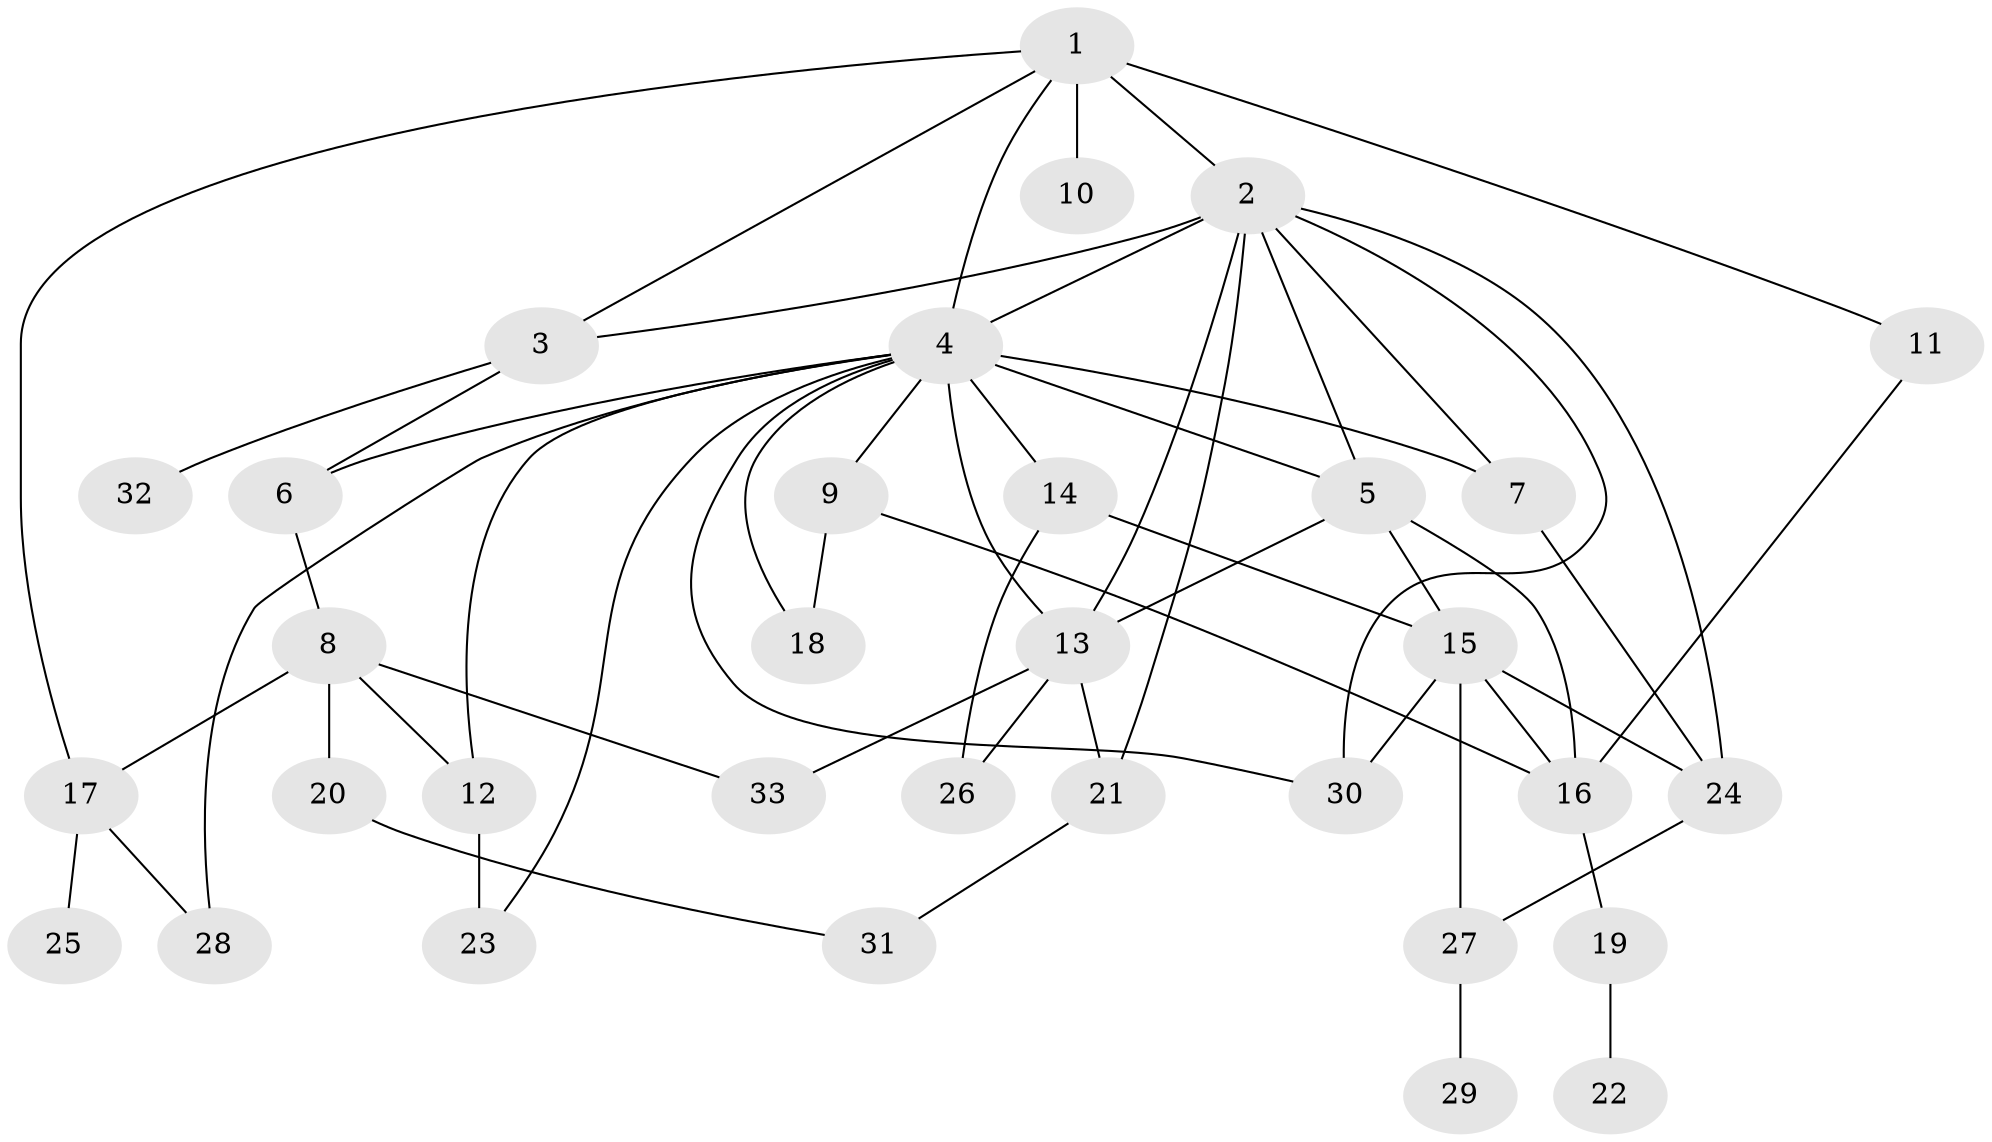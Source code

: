 // original degree distribution, {7: 0.015151515151515152, 4: 0.15151515151515152, 5: 0.10606060606060606, 3: 0.21212121212121213, 2: 0.3939393939393939, 6: 0.030303030303030304, 1: 0.09090909090909091}
// Generated by graph-tools (version 1.1) at 2025/48/03/04/25 22:48:57]
// undirected, 33 vertices, 57 edges
graph export_dot {
  node [color=gray90,style=filled];
  1;
  2;
  3;
  4;
  5;
  6;
  7;
  8;
  9;
  10;
  11;
  12;
  13;
  14;
  15;
  16;
  17;
  18;
  19;
  20;
  21;
  22;
  23;
  24;
  25;
  26;
  27;
  28;
  29;
  30;
  31;
  32;
  33;
  1 -- 2 [weight=2.0];
  1 -- 3 [weight=1.0];
  1 -- 4 [weight=1.0];
  1 -- 10 [weight=1.0];
  1 -- 11 [weight=1.0];
  1 -- 17 [weight=1.0];
  2 -- 3 [weight=1.0];
  2 -- 4 [weight=1.0];
  2 -- 5 [weight=1.0];
  2 -- 7 [weight=1.0];
  2 -- 13 [weight=1.0];
  2 -- 21 [weight=1.0];
  2 -- 24 [weight=1.0];
  2 -- 30 [weight=1.0];
  3 -- 6 [weight=1.0];
  3 -- 32 [weight=1.0];
  4 -- 5 [weight=1.0];
  4 -- 6 [weight=1.0];
  4 -- 7 [weight=1.0];
  4 -- 9 [weight=1.0];
  4 -- 12 [weight=1.0];
  4 -- 13 [weight=3.0];
  4 -- 14 [weight=1.0];
  4 -- 18 [weight=1.0];
  4 -- 23 [weight=1.0];
  4 -- 28 [weight=1.0];
  4 -- 30 [weight=1.0];
  5 -- 13 [weight=2.0];
  5 -- 15 [weight=1.0];
  5 -- 16 [weight=1.0];
  6 -- 8 [weight=1.0];
  7 -- 24 [weight=1.0];
  8 -- 12 [weight=2.0];
  8 -- 17 [weight=1.0];
  8 -- 20 [weight=2.0];
  8 -- 33 [weight=1.0];
  9 -- 16 [weight=1.0];
  9 -- 18 [weight=1.0];
  11 -- 16 [weight=1.0];
  12 -- 23 [weight=2.0];
  13 -- 21 [weight=1.0];
  13 -- 26 [weight=1.0];
  13 -- 33 [weight=1.0];
  14 -- 15 [weight=1.0];
  14 -- 26 [weight=2.0];
  15 -- 16 [weight=1.0];
  15 -- 24 [weight=1.0];
  15 -- 27 [weight=1.0];
  15 -- 30 [weight=1.0];
  16 -- 19 [weight=1.0];
  17 -- 25 [weight=1.0];
  17 -- 28 [weight=1.0];
  19 -- 22 [weight=1.0];
  20 -- 31 [weight=1.0];
  21 -- 31 [weight=1.0];
  24 -- 27 [weight=1.0];
  27 -- 29 [weight=1.0];
}
